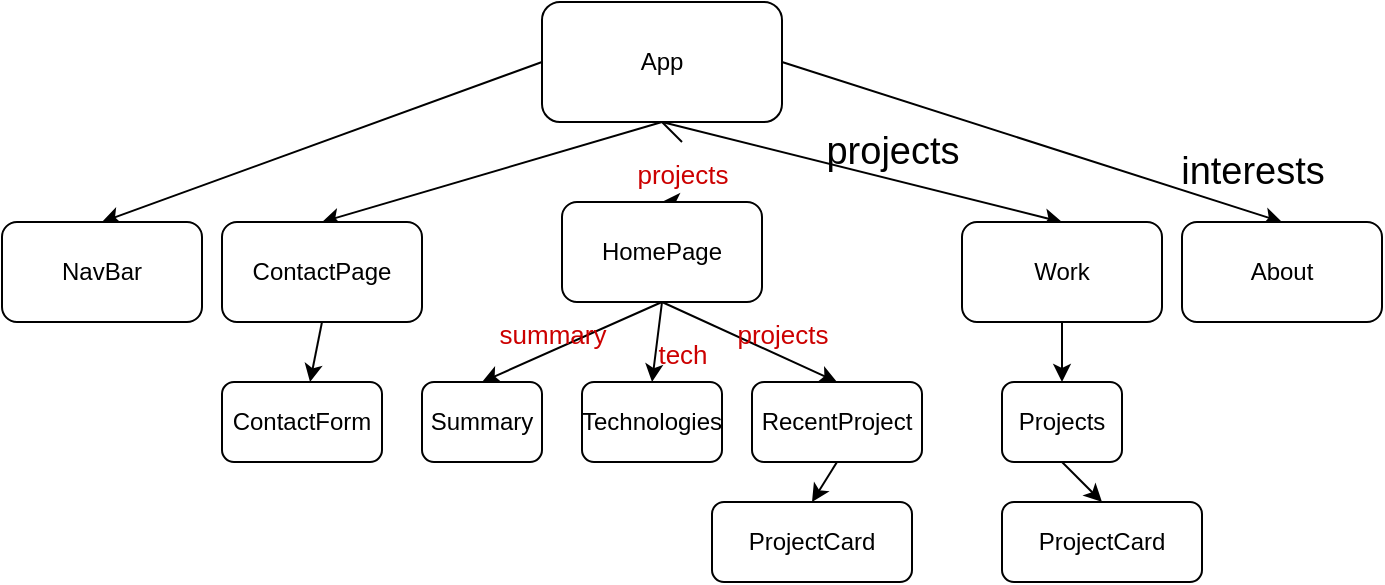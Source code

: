 <mxfile>
    <diagram id="9PEGKBSRO5v2GKcV73lL" name="Page-1">
        <mxGraphModel dx="1477" dy="357" grid="1" gridSize="10" guides="1" tooltips="1" connect="1" arrows="1" fold="1" page="1" pageScale="1" pageWidth="850" pageHeight="1100" math="0" shadow="0">
            <root>
                <mxCell id="0"/>
                <mxCell id="1" parent="0"/>
                <mxCell id="25" style="edgeStyle=none;html=1;exitX=0.5;exitY=1;exitDx=0;exitDy=0;entryX=0.5;entryY=0;entryDx=0;entryDy=0;fontSize=19;startArrow=none;" edge="1" parent="1" source="38" target="8">
                    <mxGeometry relative="1" as="geometry"/>
                </mxCell>
                <mxCell id="26" style="edgeStyle=none;html=1;exitX=0.5;exitY=1;exitDx=0;exitDy=0;entryX=0.5;entryY=0;entryDx=0;entryDy=0;fontSize=19;" edge="1" parent="1" source="2" target="9">
                    <mxGeometry relative="1" as="geometry"/>
                </mxCell>
                <mxCell id="27" style="edgeStyle=none;html=1;exitX=0.5;exitY=1;exitDx=0;exitDy=0;entryX=0.5;entryY=0;entryDx=0;entryDy=0;fontSize=19;" edge="1" parent="1" source="2" target="6">
                    <mxGeometry relative="1" as="geometry"/>
                </mxCell>
                <mxCell id="28" style="edgeStyle=none;html=1;exitX=0;exitY=0.5;exitDx=0;exitDy=0;entryX=0.5;entryY=0;entryDx=0;entryDy=0;fontSize=19;" edge="1" parent="1" source="2" target="4">
                    <mxGeometry relative="1" as="geometry"/>
                </mxCell>
                <mxCell id="30" style="edgeStyle=none;html=1;exitX=1;exitY=0.5;exitDx=0;exitDy=0;entryX=0.5;entryY=0;entryDx=0;entryDy=0;fontSize=19;" edge="1" parent="1" source="2" target="29">
                    <mxGeometry relative="1" as="geometry"/>
                </mxCell>
                <mxCell id="2" value="App" style="rounded=1;whiteSpace=wrap;html=1;" vertex="1" parent="1">
                    <mxGeometry x="260" y="40" width="120" height="60" as="geometry"/>
                </mxCell>
                <mxCell id="3" value="Summary" style="rounded=1;whiteSpace=wrap;html=1;" vertex="1" parent="1">
                    <mxGeometry x="200" y="230" width="60" height="40" as="geometry"/>
                </mxCell>
                <mxCell id="4" value="NavBar" style="rounded=1;whiteSpace=wrap;html=1;" vertex="1" parent="1">
                    <mxGeometry x="-10" y="150" width="100" height="50" as="geometry"/>
                </mxCell>
                <mxCell id="5" value="Technologies" style="rounded=1;whiteSpace=wrap;html=1;" vertex="1" parent="1">
                    <mxGeometry x="280" y="230" width="70" height="40" as="geometry"/>
                </mxCell>
                <mxCell id="21" style="edgeStyle=none;html=1;exitX=0.5;exitY=1;exitDx=0;exitDy=0;" edge="1" parent="1" source="6" target="20">
                    <mxGeometry relative="1" as="geometry"/>
                </mxCell>
                <mxCell id="6" value="ContactPage" style="rounded=1;whiteSpace=wrap;html=1;" vertex="1" parent="1">
                    <mxGeometry x="100" y="150" width="100" height="50" as="geometry"/>
                </mxCell>
                <mxCell id="19" style="edgeStyle=none;html=1;exitX=0.5;exitY=1;exitDx=0;exitDy=0;entryX=0.5;entryY=0;entryDx=0;entryDy=0;" edge="1" parent="1" source="7" target="16">
                    <mxGeometry relative="1" as="geometry"/>
                </mxCell>
                <mxCell id="7" value="RecentProject" style="rounded=1;whiteSpace=wrap;html=1;" vertex="1" parent="1">
                    <mxGeometry x="365" y="230" width="85" height="40" as="geometry"/>
                </mxCell>
                <mxCell id="11" style="edgeStyle=none;html=1;exitX=0.5;exitY=1;exitDx=0;exitDy=0;entryX=0.5;entryY=0;entryDx=0;entryDy=0;" edge="1" parent="1" source="8" target="3">
                    <mxGeometry relative="1" as="geometry"/>
                </mxCell>
                <mxCell id="12" style="edgeStyle=none;html=1;exitX=0.5;exitY=1;exitDx=0;exitDy=0;entryX=0.5;entryY=0;entryDx=0;entryDy=0;" edge="1" parent="1" source="8" target="5">
                    <mxGeometry relative="1" as="geometry"/>
                </mxCell>
                <mxCell id="13" style="edgeStyle=none;html=1;exitX=0.5;exitY=1;exitDx=0;exitDy=0;entryX=0.5;entryY=0;entryDx=0;entryDy=0;" edge="1" parent="1" source="8" target="7">
                    <mxGeometry relative="1" as="geometry"/>
                </mxCell>
                <mxCell id="8" value="HomePage" style="rounded=1;whiteSpace=wrap;html=1;" vertex="1" parent="1">
                    <mxGeometry x="270" y="140" width="100" height="50" as="geometry"/>
                </mxCell>
                <mxCell id="17" style="edgeStyle=none;html=1;exitX=0.5;exitY=1;exitDx=0;exitDy=0;entryX=0.5;entryY=0;entryDx=0;entryDy=0;" edge="1" parent="1" source="9" target="15">
                    <mxGeometry relative="1" as="geometry"/>
                </mxCell>
                <mxCell id="9" value="Work" style="rounded=1;whiteSpace=wrap;html=1;" vertex="1" parent="1">
                    <mxGeometry x="470" y="150" width="100" height="50" as="geometry"/>
                </mxCell>
                <mxCell id="14" value="ProjectCard" style="rounded=1;whiteSpace=wrap;html=1;" vertex="1" parent="1">
                    <mxGeometry x="490" y="290" width="100" height="40" as="geometry"/>
                </mxCell>
                <mxCell id="18" style="edgeStyle=none;html=1;exitX=0.5;exitY=1;exitDx=0;exitDy=0;entryX=0.5;entryY=0;entryDx=0;entryDy=0;" edge="1" parent="1" source="15" target="14">
                    <mxGeometry relative="1" as="geometry"/>
                </mxCell>
                <mxCell id="15" value="Projects" style="rounded=1;whiteSpace=wrap;html=1;" vertex="1" parent="1">
                    <mxGeometry x="490" y="230" width="60" height="40" as="geometry"/>
                </mxCell>
                <mxCell id="16" value="ProjectCard" style="rounded=1;whiteSpace=wrap;html=1;" vertex="1" parent="1">
                    <mxGeometry x="345" y="290" width="100" height="40" as="geometry"/>
                </mxCell>
                <mxCell id="20" value="ContactForm" style="rounded=1;whiteSpace=wrap;html=1;" vertex="1" parent="1">
                    <mxGeometry x="100" y="230" width="80" height="40" as="geometry"/>
                </mxCell>
                <mxCell id="22" value="&lt;span style=&quot;font-weight: normal;&quot;&gt;interests&lt;/span&gt;&lt;span style=&quot;color: rgba(0, 0, 0, 0); font-family: monospace; font-size: 0px; font-weight: 400; text-align: start;&quot;&gt;%3CmxGraphModel%3E%3Croot%3E%3CmxCell%20id%3D%220%22%2F%3E%3CmxCell%20id%3D%221%22%20parent%3D%220%22%2F%3E%3CmxCell%20id%3D%222%22%20value%3D%22Summary%22%20style%3D%22rounded%3D1%3BwhiteSpace%3Dwrap%3Bhtml%3D1%3B%22%20vertex%3D%221%22%20parent%3D%221%22%3E%3CmxGeometry%20x%3D%22200%22%20y%3D%22230%22%20width%3D%2260%22%20height%3D%2240%22%20as%3D%22geometry%22%2F%3E%3C%2FmxCell%3E%3C%2Froot%3E%3C%2FmxGraphModel%3E&lt;/span&gt;" style="text;strokeColor=none;fillColor=none;html=1;fontSize=19;fontStyle=1;verticalAlign=middle;align=center;" vertex="1" parent="1">
                    <mxGeometry x="580" y="110" width="70" height="30" as="geometry"/>
                </mxCell>
                <mxCell id="24" value="&lt;span style=&quot;font-weight: 400;&quot;&gt;projects&lt;/span&gt;" style="text;strokeColor=none;fillColor=none;html=1;fontSize=19;fontStyle=1;verticalAlign=middle;align=center;" vertex="1" parent="1">
                    <mxGeometry x="400" y="100" width="70" height="30" as="geometry"/>
                </mxCell>
                <mxCell id="29" value="About" style="rounded=1;whiteSpace=wrap;html=1;" vertex="1" parent="1">
                    <mxGeometry x="580" y="150" width="100" height="50" as="geometry"/>
                </mxCell>
                <mxCell id="31" value="&lt;span style=&quot;font-weight: 400;&quot;&gt;&lt;font style=&quot;font-size: 13px;&quot;&gt;summary&lt;/font&gt;&lt;/span&gt;" style="text;strokeColor=none;fillColor=none;html=1;fontSize=19;fontStyle=1;verticalAlign=middle;align=center;fontColor=#CC0000;" vertex="1" parent="1">
                    <mxGeometry x="250" y="200" width="30" height="10" as="geometry"/>
                </mxCell>
                <mxCell id="33" value="&lt;span style=&quot;font-weight: 400;&quot;&gt;&lt;font style=&quot;font-size: 13px;&quot;&gt;tech&lt;/font&gt;&lt;/span&gt;" style="text;strokeColor=none;fillColor=none;html=1;fontSize=19;fontStyle=1;verticalAlign=middle;align=center;fontColor=#CC0000;" vertex="1" parent="1">
                    <mxGeometry x="315" y="210" width="30" height="10" as="geometry"/>
                </mxCell>
                <mxCell id="34" value="&lt;span style=&quot;font-weight: 400;&quot;&gt;&lt;font style=&quot;font-size: 13px;&quot;&gt;projects&lt;/font&gt;&lt;/span&gt;" style="text;strokeColor=none;fillColor=none;html=1;fontSize=19;fontStyle=1;verticalAlign=middle;align=center;fontColor=#CC0000;" vertex="1" parent="1">
                    <mxGeometry x="350" y="190" width="60" height="30" as="geometry"/>
                </mxCell>
                <mxCell id="39" value="" style="edgeStyle=none;html=1;exitX=0.5;exitY=1;exitDx=0;exitDy=0;entryX=0.5;entryY=0;entryDx=0;entryDy=0;fontSize=19;endArrow=none;" edge="1" parent="1" source="2" target="38">
                    <mxGeometry relative="1" as="geometry">
                        <mxPoint x="320" y="100" as="sourcePoint"/>
                        <mxPoint x="320" y="140" as="targetPoint"/>
                    </mxGeometry>
                </mxCell>
                <mxCell id="38" value="&lt;span style=&quot;font-weight: 400;&quot;&gt;&lt;font style=&quot;font-size: 13px;&quot;&gt;projects&lt;/font&gt;&lt;/span&gt;" style="text;strokeColor=none;fillColor=none;html=1;fontSize=19;fontStyle=1;verticalAlign=middle;align=center;fontColor=#CC0000;" vertex="1" parent="1">
                    <mxGeometry x="300" y="110" width="60" height="30" as="geometry"/>
                </mxCell>
            </root>
        </mxGraphModel>
    </diagram>
</mxfile>